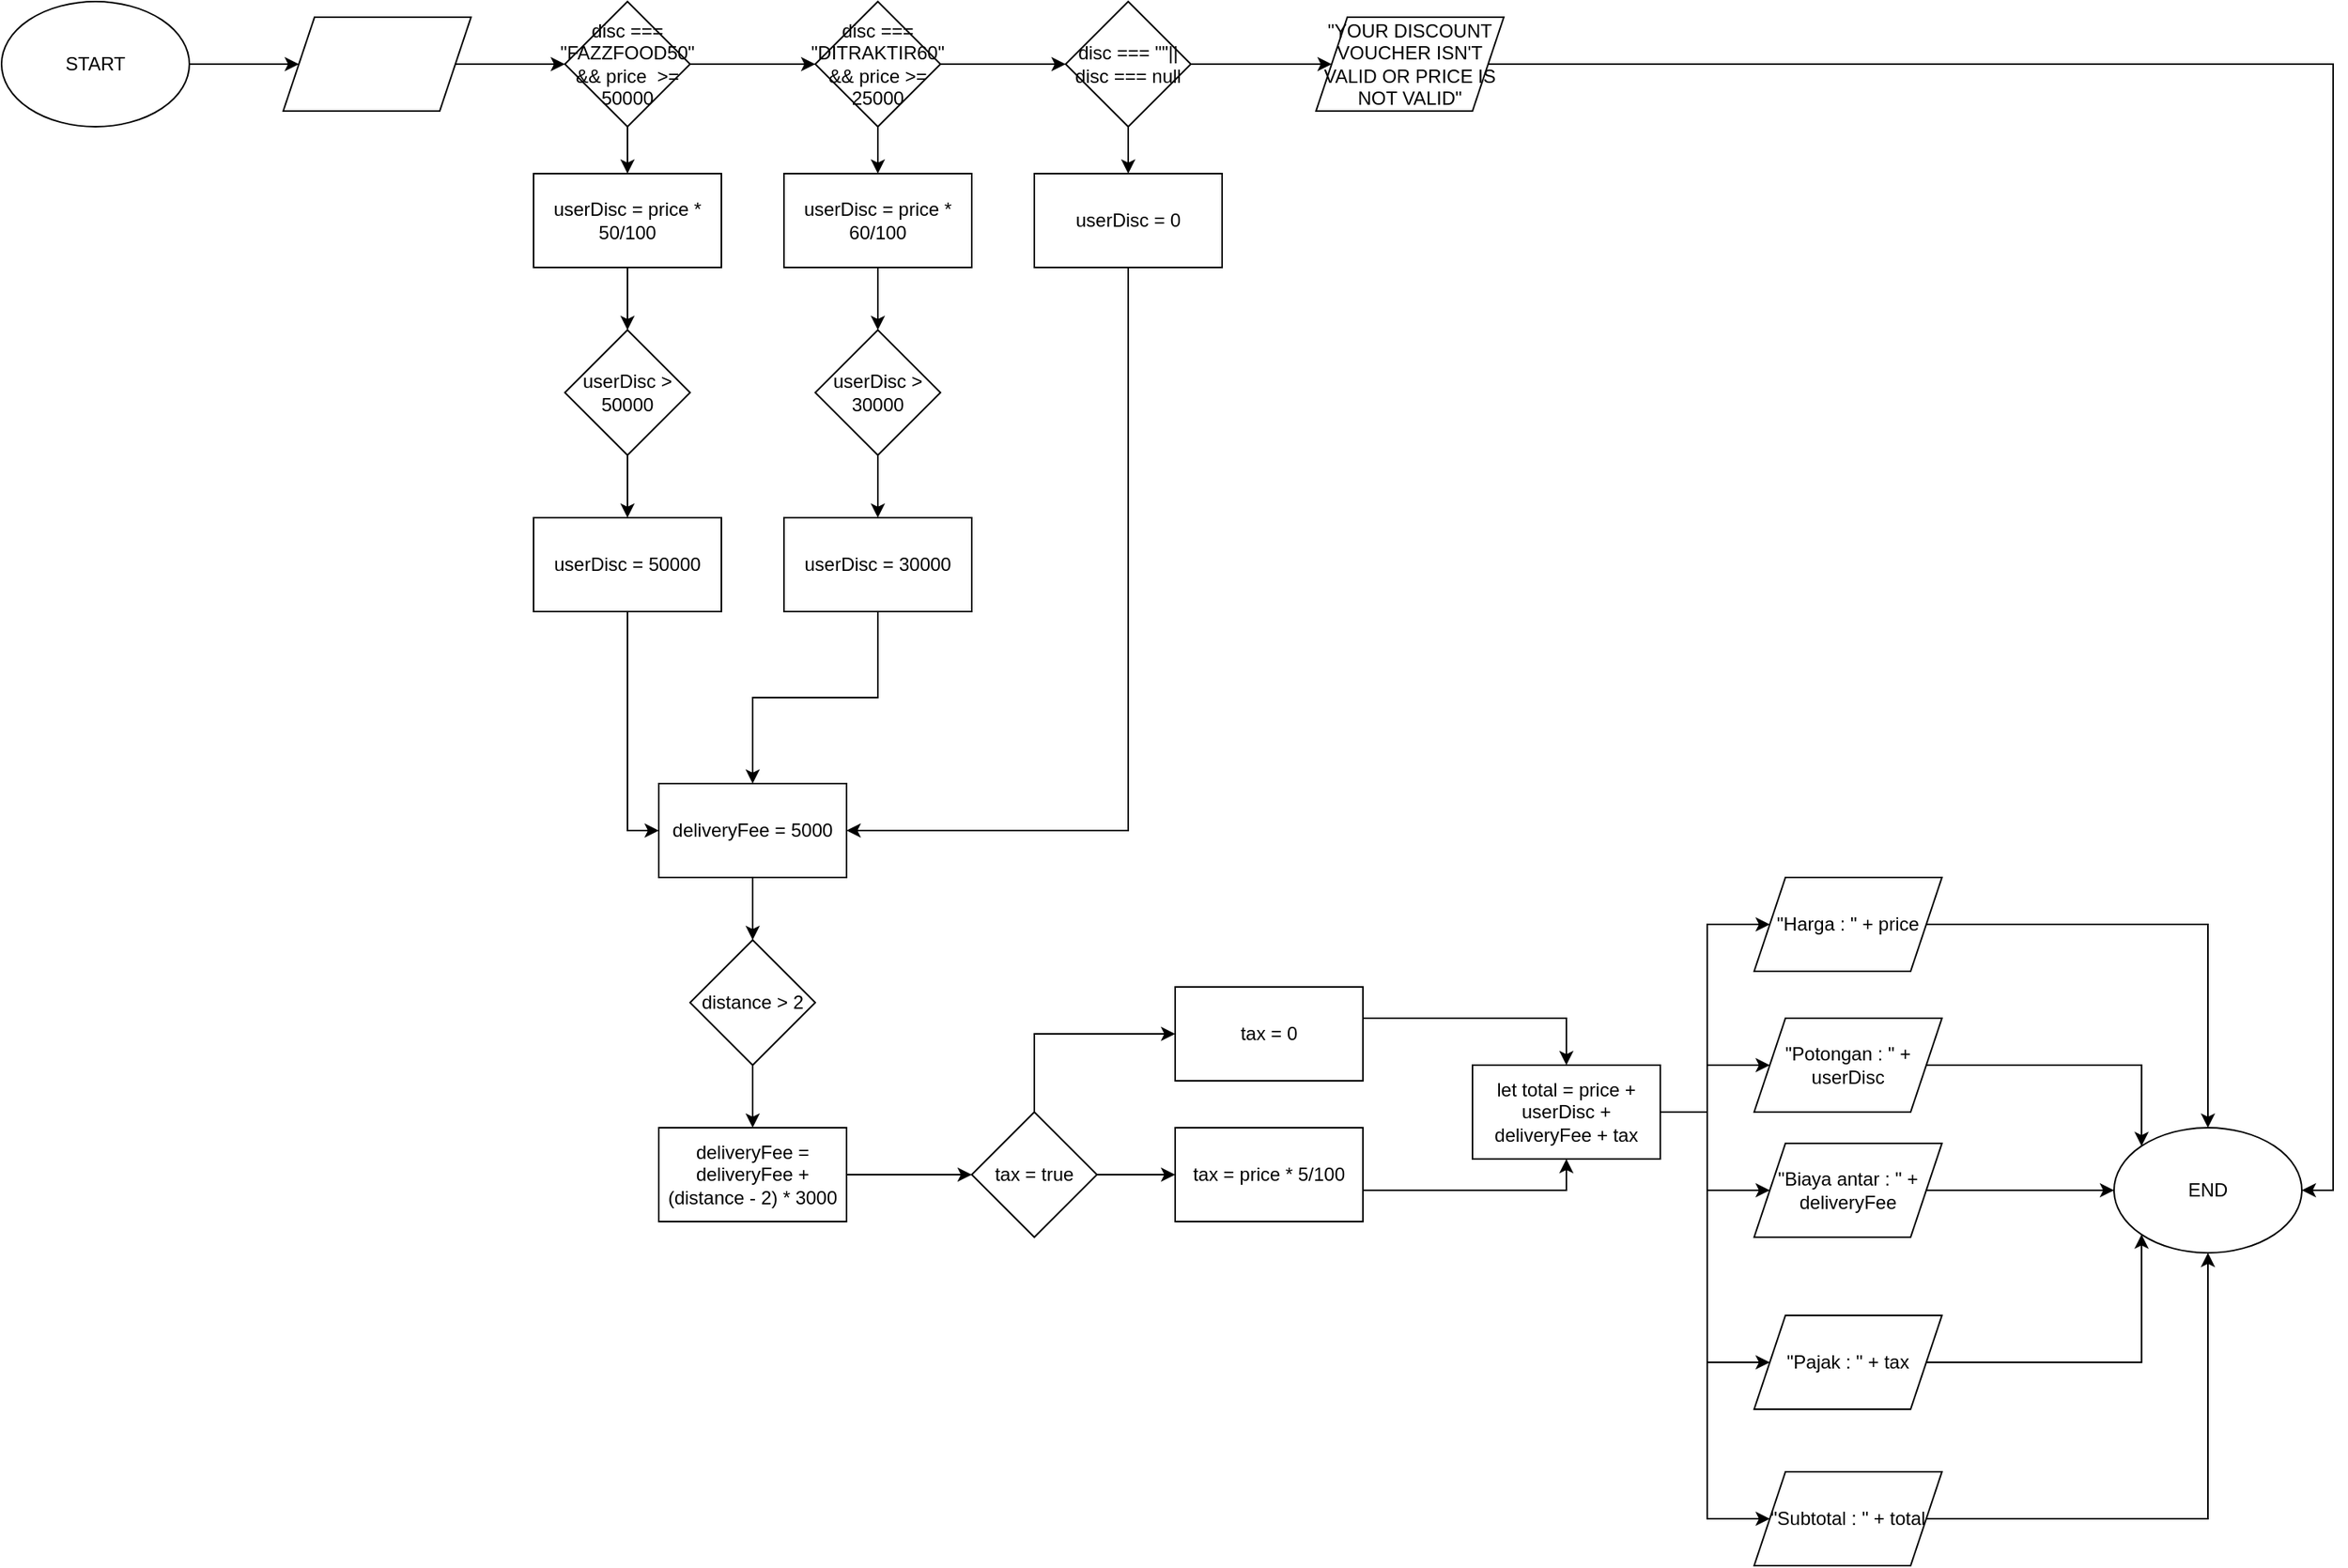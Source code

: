 <mxfile version="24.5.2" type="google">
  <diagram name="Page-1" id="nfIPqB0qUqdK0kqYzit8">
    <mxGraphModel grid="1" page="1" gridSize="10" guides="1" tooltips="1" connect="1" arrows="1" fold="1" pageScale="1" pageWidth="827" pageHeight="1169" math="0" shadow="0">
      <root>
        <mxCell id="0" />
        <mxCell id="1" parent="0" />
        <mxCell id="olprAq7_Rl8-AMHpSV2B-3" value="" style="edgeStyle=orthogonalEdgeStyle;rounded=0;orthogonalLoop=1;jettySize=auto;html=1;" edge="1" parent="1" source="olprAq7_Rl8-AMHpSV2B-1" target="olprAq7_Rl8-AMHpSV2B-2">
          <mxGeometry relative="1" as="geometry" />
        </mxCell>
        <mxCell id="olprAq7_Rl8-AMHpSV2B-1" value="START" style="ellipse;whiteSpace=wrap;html=1;" vertex="1" parent="1">
          <mxGeometry x="40" y="40" width="120" height="80" as="geometry" />
        </mxCell>
        <mxCell id="olprAq7_Rl8-AMHpSV2B-8" value="" style="edgeStyle=orthogonalEdgeStyle;rounded=0;orthogonalLoop=1;jettySize=auto;html=1;" edge="1" parent="1" source="olprAq7_Rl8-AMHpSV2B-2" target="olprAq7_Rl8-AMHpSV2B-4">
          <mxGeometry relative="1" as="geometry" />
        </mxCell>
        <mxCell id="olprAq7_Rl8-AMHpSV2B-2" value="" style="shape=parallelogram;perimeter=parallelogramPerimeter;whiteSpace=wrap;html=1;fixedSize=1;" vertex="1" parent="1">
          <mxGeometry x="220" y="50" width="120" height="60" as="geometry" />
        </mxCell>
        <mxCell id="olprAq7_Rl8-AMHpSV2B-11" value="" style="edgeStyle=orthogonalEdgeStyle;rounded=0;orthogonalLoop=1;jettySize=auto;html=1;" edge="1" parent="1" source="olprAq7_Rl8-AMHpSV2B-4" target="olprAq7_Rl8-AMHpSV2B-5">
          <mxGeometry relative="1" as="geometry" />
        </mxCell>
        <mxCell id="olprAq7_Rl8-AMHpSV2B-21" value="" style="edgeStyle=orthogonalEdgeStyle;rounded=0;orthogonalLoop=1;jettySize=auto;html=1;" edge="1" parent="1" source="olprAq7_Rl8-AMHpSV2B-4" target="olprAq7_Rl8-AMHpSV2B-15">
          <mxGeometry relative="1" as="geometry" />
        </mxCell>
        <mxCell id="olprAq7_Rl8-AMHpSV2B-4" value="disc === &quot;FAZZFOOD50&quot; &amp;amp;&amp;amp; price&amp;nbsp; &amp;gt;= 50000" style="rhombus;whiteSpace=wrap;html=1;" vertex="1" parent="1">
          <mxGeometry x="400" y="40" width="80" height="80" as="geometry" />
        </mxCell>
        <mxCell id="olprAq7_Rl8-AMHpSV2B-13" value="" style="edgeStyle=orthogonalEdgeStyle;rounded=0;orthogonalLoop=1;jettySize=auto;html=1;" edge="1" parent="1" source="olprAq7_Rl8-AMHpSV2B-5" target="olprAq7_Rl8-AMHpSV2B-6">
          <mxGeometry relative="1" as="geometry" />
        </mxCell>
        <mxCell id="olprAq7_Rl8-AMHpSV2B-22" value="" style="edgeStyle=orthogonalEdgeStyle;rounded=0;orthogonalLoop=1;jettySize=auto;html=1;" edge="1" parent="1" source="olprAq7_Rl8-AMHpSV2B-5" target="olprAq7_Rl8-AMHpSV2B-18">
          <mxGeometry relative="1" as="geometry" />
        </mxCell>
        <mxCell id="olprAq7_Rl8-AMHpSV2B-5" value="disc === &quot;DITRAKTIR60&quot; &amp;amp;&amp;amp; price &amp;gt;= 25000" style="rhombus;whiteSpace=wrap;html=1;" vertex="1" parent="1">
          <mxGeometry x="560" y="40" width="80" height="80" as="geometry" />
        </mxCell>
        <mxCell id="olprAq7_Rl8-AMHpSV2B-23" value="" style="edgeStyle=orthogonalEdgeStyle;rounded=0;orthogonalLoop=1;jettySize=auto;html=1;" edge="1" parent="1" source="olprAq7_Rl8-AMHpSV2B-6" target="olprAq7_Rl8-AMHpSV2B-19">
          <mxGeometry relative="1" as="geometry" />
        </mxCell>
        <mxCell id="olprAq7_Rl8-AMHpSV2B-28" value="" style="edgeStyle=orthogonalEdgeStyle;rounded=0;orthogonalLoop=1;jettySize=auto;html=1;" edge="1" parent="1" source="olprAq7_Rl8-AMHpSV2B-6" target="olprAq7_Rl8-AMHpSV2B-27">
          <mxGeometry relative="1" as="geometry" />
        </mxCell>
        <mxCell id="olprAq7_Rl8-AMHpSV2B-6" value="disc === &quot;&quot;|| disc === null" style="rhombus;whiteSpace=wrap;html=1;" vertex="1" parent="1">
          <mxGeometry x="720" y="40" width="80" height="80" as="geometry" />
        </mxCell>
        <mxCell id="olprAq7_Rl8-AMHpSV2B-35" value="" style="edgeStyle=orthogonalEdgeStyle;rounded=0;orthogonalLoop=1;jettySize=auto;html=1;" edge="1" parent="1" source="olprAq7_Rl8-AMHpSV2B-15" target="olprAq7_Rl8-AMHpSV2B-30">
          <mxGeometry relative="1" as="geometry" />
        </mxCell>
        <mxCell id="olprAq7_Rl8-AMHpSV2B-15" value="userDisc = price * 50/100" style="rounded=0;whiteSpace=wrap;html=1;" vertex="1" parent="1">
          <mxGeometry x="380" y="150" width="120" height="60" as="geometry" />
        </mxCell>
        <mxCell id="olprAq7_Rl8-AMHpSV2B-36" value="" style="edgeStyle=orthogonalEdgeStyle;rounded=0;orthogonalLoop=1;jettySize=auto;html=1;" edge="1" parent="1" source="olprAq7_Rl8-AMHpSV2B-18" target="olprAq7_Rl8-AMHpSV2B-31">
          <mxGeometry relative="1" as="geometry" />
        </mxCell>
        <mxCell id="olprAq7_Rl8-AMHpSV2B-18" value="userDisc = price * 60/100" style="rounded=0;whiteSpace=wrap;html=1;" vertex="1" parent="1">
          <mxGeometry x="540" y="150" width="120" height="60" as="geometry" />
        </mxCell>
        <mxCell id="olprAq7_Rl8-AMHpSV2B-47" style="edgeStyle=orthogonalEdgeStyle;rounded=0;orthogonalLoop=1;jettySize=auto;html=1;entryX=1;entryY=0.5;entryDx=0;entryDy=0;" edge="1" parent="1" source="olprAq7_Rl8-AMHpSV2B-19" target="olprAq7_Rl8-AMHpSV2B-44">
          <mxGeometry relative="1" as="geometry">
            <Array as="points">
              <mxPoint x="760" y="570" />
            </Array>
          </mxGeometry>
        </mxCell>
        <mxCell id="olprAq7_Rl8-AMHpSV2B-19" value="userDisc = 0" style="rounded=0;whiteSpace=wrap;html=1;" vertex="1" parent="1">
          <mxGeometry x="700" y="150" width="120" height="60" as="geometry" />
        </mxCell>
        <mxCell id="olprAq7_Rl8-AMHpSV2B-79" style="edgeStyle=orthogonalEdgeStyle;rounded=0;orthogonalLoop=1;jettySize=auto;html=1;entryX=1;entryY=0.5;entryDx=0;entryDy=0;" edge="1" parent="1" source="olprAq7_Rl8-AMHpSV2B-27" target="olprAq7_Rl8-AMHpSV2B-73">
          <mxGeometry relative="1" as="geometry" />
        </mxCell>
        <mxCell id="olprAq7_Rl8-AMHpSV2B-27" value="&quot;YOUR DISCOUNT VOUCHER ISN&#39;T VALID OR PRICE IS NOT VALID&quot;" style="shape=parallelogram;perimeter=parallelogramPerimeter;whiteSpace=wrap;html=1;fixedSize=1;" vertex="1" parent="1">
          <mxGeometry x="880" y="50" width="120" height="60" as="geometry" />
        </mxCell>
        <mxCell id="olprAq7_Rl8-AMHpSV2B-41" value="" style="edgeStyle=orthogonalEdgeStyle;rounded=0;orthogonalLoop=1;jettySize=auto;html=1;" edge="1" parent="1" source="olprAq7_Rl8-AMHpSV2B-30" target="olprAq7_Rl8-AMHpSV2B-38">
          <mxGeometry relative="1" as="geometry" />
        </mxCell>
        <mxCell id="olprAq7_Rl8-AMHpSV2B-30" value="userDisc &amp;gt; 50000" style="rhombus;whiteSpace=wrap;html=1;" vertex="1" parent="1">
          <mxGeometry x="400" y="250" width="80" height="80" as="geometry" />
        </mxCell>
        <mxCell id="olprAq7_Rl8-AMHpSV2B-42" value="" style="edgeStyle=orthogonalEdgeStyle;rounded=0;orthogonalLoop=1;jettySize=auto;html=1;" edge="1" parent="1" source="olprAq7_Rl8-AMHpSV2B-31" target="olprAq7_Rl8-AMHpSV2B-39">
          <mxGeometry relative="1" as="geometry" />
        </mxCell>
        <mxCell id="olprAq7_Rl8-AMHpSV2B-31" value="userDisc &amp;gt; 30000" style="rhombus;whiteSpace=wrap;html=1;" vertex="1" parent="1">
          <mxGeometry x="560" y="250" width="80" height="80" as="geometry" />
        </mxCell>
        <mxCell id="olprAq7_Rl8-AMHpSV2B-43" value="" style="edgeStyle=orthogonalEdgeStyle;rounded=0;orthogonalLoop=1;jettySize=auto;html=1;" edge="1" parent="1">
          <mxGeometry relative="1" as="geometry">
            <mxPoint x="760" y="370" as="targetPoint" />
          </mxGeometry>
        </mxCell>
        <mxCell id="olprAq7_Rl8-AMHpSV2B-45" style="edgeStyle=orthogonalEdgeStyle;rounded=0;orthogonalLoop=1;jettySize=auto;html=1;entryX=0;entryY=0.5;entryDx=0;entryDy=0;" edge="1" parent="1" source="olprAq7_Rl8-AMHpSV2B-38" target="olprAq7_Rl8-AMHpSV2B-44">
          <mxGeometry relative="1" as="geometry" />
        </mxCell>
        <mxCell id="olprAq7_Rl8-AMHpSV2B-38" value="userDisc = 50000" style="rounded=0;whiteSpace=wrap;html=1;" vertex="1" parent="1">
          <mxGeometry x="380" y="370" width="120" height="60" as="geometry" />
        </mxCell>
        <mxCell id="olprAq7_Rl8-AMHpSV2B-46" style="edgeStyle=orthogonalEdgeStyle;rounded=0;orthogonalLoop=1;jettySize=auto;html=1;entryX=0.5;entryY=0;entryDx=0;entryDy=0;" edge="1" parent="1" source="olprAq7_Rl8-AMHpSV2B-39" target="olprAq7_Rl8-AMHpSV2B-44">
          <mxGeometry relative="1" as="geometry" />
        </mxCell>
        <mxCell id="olprAq7_Rl8-AMHpSV2B-39" value="userDisc = 30000" style="rounded=0;whiteSpace=wrap;html=1;" vertex="1" parent="1">
          <mxGeometry x="540" y="370" width="120" height="60" as="geometry" />
        </mxCell>
        <mxCell id="olprAq7_Rl8-AMHpSV2B-49" value="" style="edgeStyle=orthogonalEdgeStyle;rounded=0;orthogonalLoop=1;jettySize=auto;html=1;" edge="1" parent="1" source="olprAq7_Rl8-AMHpSV2B-44" target="olprAq7_Rl8-AMHpSV2B-48">
          <mxGeometry relative="1" as="geometry" />
        </mxCell>
        <mxCell id="olprAq7_Rl8-AMHpSV2B-44" value="deliveryFee = 5000" style="rounded=0;whiteSpace=wrap;html=1;" vertex="1" parent="1">
          <mxGeometry x="460" y="540" width="120" height="60" as="geometry" />
        </mxCell>
        <mxCell id="olprAq7_Rl8-AMHpSV2B-51" value="" style="edgeStyle=orthogonalEdgeStyle;rounded=0;orthogonalLoop=1;jettySize=auto;html=1;" edge="1" parent="1" source="olprAq7_Rl8-AMHpSV2B-48" target="olprAq7_Rl8-AMHpSV2B-50">
          <mxGeometry relative="1" as="geometry" />
        </mxCell>
        <mxCell id="olprAq7_Rl8-AMHpSV2B-48" value="distance &amp;gt; 2" style="rhombus;whiteSpace=wrap;html=1;" vertex="1" parent="1">
          <mxGeometry x="480" y="640" width="80" height="80" as="geometry" />
        </mxCell>
        <mxCell id="olprAq7_Rl8-AMHpSV2B-53" value="" style="edgeStyle=orthogonalEdgeStyle;rounded=0;orthogonalLoop=1;jettySize=auto;html=1;" edge="1" parent="1" source="olprAq7_Rl8-AMHpSV2B-50" target="olprAq7_Rl8-AMHpSV2B-52">
          <mxGeometry relative="1" as="geometry" />
        </mxCell>
        <mxCell id="olprAq7_Rl8-AMHpSV2B-50" value="deliveryFee = deliveryFee + (distance - 2) * 3000" style="rounded=0;whiteSpace=wrap;html=1;" vertex="1" parent="1">
          <mxGeometry x="460" y="760" width="120" height="60" as="geometry" />
        </mxCell>
        <mxCell id="olprAq7_Rl8-AMHpSV2B-55" value="" style="edgeStyle=orthogonalEdgeStyle;rounded=0;orthogonalLoop=1;jettySize=auto;html=1;" edge="1" parent="1" source="olprAq7_Rl8-AMHpSV2B-52" target="olprAq7_Rl8-AMHpSV2B-54">
          <mxGeometry relative="1" as="geometry" />
        </mxCell>
        <mxCell id="olprAq7_Rl8-AMHpSV2B-58" style="edgeStyle=orthogonalEdgeStyle;rounded=0;orthogonalLoop=1;jettySize=auto;html=1;entryX=0;entryY=0.5;entryDx=0;entryDy=0;" edge="1" parent="1" source="olprAq7_Rl8-AMHpSV2B-52" target="olprAq7_Rl8-AMHpSV2B-56">
          <mxGeometry relative="1" as="geometry">
            <Array as="points">
              <mxPoint x="700" y="700" />
            </Array>
          </mxGeometry>
        </mxCell>
        <mxCell id="olprAq7_Rl8-AMHpSV2B-52" value="tax = true" style="rhombus;whiteSpace=wrap;html=1;" vertex="1" parent="1">
          <mxGeometry x="660" y="750" width="80" height="80" as="geometry" />
        </mxCell>
        <mxCell id="olprAq7_Rl8-AMHpSV2B-60" style="edgeStyle=orthogonalEdgeStyle;rounded=0;orthogonalLoop=1;jettySize=auto;html=1;entryX=0.5;entryY=1;entryDx=0;entryDy=0;" edge="1" parent="1" source="olprAq7_Rl8-AMHpSV2B-54" target="olprAq7_Rl8-AMHpSV2B-57">
          <mxGeometry relative="1" as="geometry">
            <Array as="points">
              <mxPoint x="1040" y="800" />
            </Array>
          </mxGeometry>
        </mxCell>
        <mxCell id="olprAq7_Rl8-AMHpSV2B-54" value="tax = price * 5/100" style="rounded=0;whiteSpace=wrap;html=1;" vertex="1" parent="1">
          <mxGeometry x="790" y="760" width="120" height="60" as="geometry" />
        </mxCell>
        <mxCell id="olprAq7_Rl8-AMHpSV2B-59" style="edgeStyle=orthogonalEdgeStyle;rounded=0;orthogonalLoop=1;jettySize=auto;html=1;entryX=0.5;entryY=0;entryDx=0;entryDy=0;" edge="1" parent="1" source="olprAq7_Rl8-AMHpSV2B-56" target="olprAq7_Rl8-AMHpSV2B-57">
          <mxGeometry relative="1" as="geometry">
            <Array as="points">
              <mxPoint x="1040" y="690" />
            </Array>
          </mxGeometry>
        </mxCell>
        <mxCell id="olprAq7_Rl8-AMHpSV2B-56" value="tax = 0" style="rounded=0;whiteSpace=wrap;html=1;" vertex="1" parent="1">
          <mxGeometry x="790" y="670" width="120" height="60" as="geometry" />
        </mxCell>
        <mxCell id="olprAq7_Rl8-AMHpSV2B-66" style="edgeStyle=orthogonalEdgeStyle;rounded=0;orthogonalLoop=1;jettySize=auto;html=1;entryX=0;entryY=0.5;entryDx=0;entryDy=0;" edge="1" parent="1" source="olprAq7_Rl8-AMHpSV2B-57" target="olprAq7_Rl8-AMHpSV2B-63">
          <mxGeometry relative="1" as="geometry">
            <Array as="points">
              <mxPoint x="1130" y="750" />
              <mxPoint x="1130" y="630" />
            </Array>
          </mxGeometry>
        </mxCell>
        <mxCell id="olprAq7_Rl8-AMHpSV2B-67" style="edgeStyle=orthogonalEdgeStyle;rounded=0;orthogonalLoop=1;jettySize=auto;html=1;" edge="1" parent="1" source="olprAq7_Rl8-AMHpSV2B-57" target="olprAq7_Rl8-AMHpSV2B-64">
          <mxGeometry relative="1" as="geometry" />
        </mxCell>
        <mxCell id="olprAq7_Rl8-AMHpSV2B-68" style="edgeStyle=orthogonalEdgeStyle;rounded=0;orthogonalLoop=1;jettySize=auto;html=1;entryX=0;entryY=0.5;entryDx=0;entryDy=0;" edge="1" parent="1" source="olprAq7_Rl8-AMHpSV2B-57" target="olprAq7_Rl8-AMHpSV2B-61">
          <mxGeometry relative="1" as="geometry" />
        </mxCell>
        <mxCell id="olprAq7_Rl8-AMHpSV2B-69" style="edgeStyle=orthogonalEdgeStyle;rounded=0;orthogonalLoop=1;jettySize=auto;html=1;entryX=0;entryY=0.5;entryDx=0;entryDy=0;" edge="1" parent="1" source="olprAq7_Rl8-AMHpSV2B-57" target="olprAq7_Rl8-AMHpSV2B-62">
          <mxGeometry relative="1" as="geometry">
            <Array as="points">
              <mxPoint x="1130" y="750" />
              <mxPoint x="1130" y="910" />
            </Array>
          </mxGeometry>
        </mxCell>
        <mxCell id="olprAq7_Rl8-AMHpSV2B-72" style="edgeStyle=orthogonalEdgeStyle;rounded=0;orthogonalLoop=1;jettySize=auto;html=1;entryX=0;entryY=0.5;entryDx=0;entryDy=0;" edge="1" parent="1" source="olprAq7_Rl8-AMHpSV2B-57" target="olprAq7_Rl8-AMHpSV2B-70">
          <mxGeometry relative="1" as="geometry">
            <Array as="points">
              <mxPoint x="1130" y="750" />
              <mxPoint x="1130" y="1010" />
            </Array>
          </mxGeometry>
        </mxCell>
        <mxCell id="olprAq7_Rl8-AMHpSV2B-57" value="let total = price + userDisc + deliveryFee + tax" style="rounded=0;whiteSpace=wrap;html=1;" vertex="1" parent="1">
          <mxGeometry x="980" y="720" width="120" height="60" as="geometry" />
        </mxCell>
        <mxCell id="olprAq7_Rl8-AMHpSV2B-76" style="edgeStyle=orthogonalEdgeStyle;rounded=0;orthogonalLoop=1;jettySize=auto;html=1;entryX=0;entryY=0.5;entryDx=0;entryDy=0;" edge="1" parent="1" source="olprAq7_Rl8-AMHpSV2B-61" target="olprAq7_Rl8-AMHpSV2B-73">
          <mxGeometry relative="1" as="geometry" />
        </mxCell>
        <mxCell id="olprAq7_Rl8-AMHpSV2B-61" value="&quot;Biaya antar : &quot; + deliveryFee" style="shape=parallelogram;perimeter=parallelogramPerimeter;whiteSpace=wrap;html=1;fixedSize=1;" vertex="1" parent="1">
          <mxGeometry x="1160" y="770" width="120" height="60" as="geometry" />
        </mxCell>
        <mxCell id="olprAq7_Rl8-AMHpSV2B-77" style="edgeStyle=orthogonalEdgeStyle;rounded=0;orthogonalLoop=1;jettySize=auto;html=1;entryX=0;entryY=1;entryDx=0;entryDy=0;" edge="1" parent="1" source="olprAq7_Rl8-AMHpSV2B-62" target="olprAq7_Rl8-AMHpSV2B-73">
          <mxGeometry relative="1" as="geometry" />
        </mxCell>
        <mxCell id="olprAq7_Rl8-AMHpSV2B-62" value="&quot;Pajak : &quot; + tax" style="shape=parallelogram;perimeter=parallelogramPerimeter;whiteSpace=wrap;html=1;fixedSize=1;" vertex="1" parent="1">
          <mxGeometry x="1160" y="880" width="120" height="60" as="geometry" />
        </mxCell>
        <mxCell id="olprAq7_Rl8-AMHpSV2B-74" style="edgeStyle=orthogonalEdgeStyle;rounded=0;orthogonalLoop=1;jettySize=auto;html=1;" edge="1" parent="1" source="olprAq7_Rl8-AMHpSV2B-63" target="olprAq7_Rl8-AMHpSV2B-73">
          <mxGeometry relative="1" as="geometry" />
        </mxCell>
        <mxCell id="olprAq7_Rl8-AMHpSV2B-63" value="&quot;Harga : &quot; + price" style="shape=parallelogram;perimeter=parallelogramPerimeter;whiteSpace=wrap;html=1;fixedSize=1;" vertex="1" parent="1">
          <mxGeometry x="1160" y="600" width="120" height="60" as="geometry" />
        </mxCell>
        <mxCell id="olprAq7_Rl8-AMHpSV2B-75" style="edgeStyle=orthogonalEdgeStyle;rounded=0;orthogonalLoop=1;jettySize=auto;html=1;entryX=0;entryY=0;entryDx=0;entryDy=0;" edge="1" parent="1" source="olprAq7_Rl8-AMHpSV2B-64" target="olprAq7_Rl8-AMHpSV2B-73">
          <mxGeometry relative="1" as="geometry" />
        </mxCell>
        <mxCell id="olprAq7_Rl8-AMHpSV2B-64" value="&quot;Potongan : &quot; + userDisc" style="shape=parallelogram;perimeter=parallelogramPerimeter;whiteSpace=wrap;html=1;fixedSize=1;" vertex="1" parent="1">
          <mxGeometry x="1160" y="690" width="120" height="60" as="geometry" />
        </mxCell>
        <mxCell id="olprAq7_Rl8-AMHpSV2B-78" style="edgeStyle=orthogonalEdgeStyle;rounded=0;orthogonalLoop=1;jettySize=auto;html=1;" edge="1" parent="1" source="olprAq7_Rl8-AMHpSV2B-70" target="olprAq7_Rl8-AMHpSV2B-73">
          <mxGeometry relative="1" as="geometry" />
        </mxCell>
        <mxCell id="olprAq7_Rl8-AMHpSV2B-70" value="&quot;Subtotal : &quot; + total" style="shape=parallelogram;perimeter=parallelogramPerimeter;whiteSpace=wrap;html=1;fixedSize=1;" vertex="1" parent="1">
          <mxGeometry x="1160" y="980" width="120" height="60" as="geometry" />
        </mxCell>
        <mxCell id="olprAq7_Rl8-AMHpSV2B-73" value="END" style="ellipse;whiteSpace=wrap;html=1;" vertex="1" parent="1">
          <mxGeometry x="1390" y="760" width="120" height="80" as="geometry" />
        </mxCell>
      </root>
    </mxGraphModel>
  </diagram>
</mxfile>
